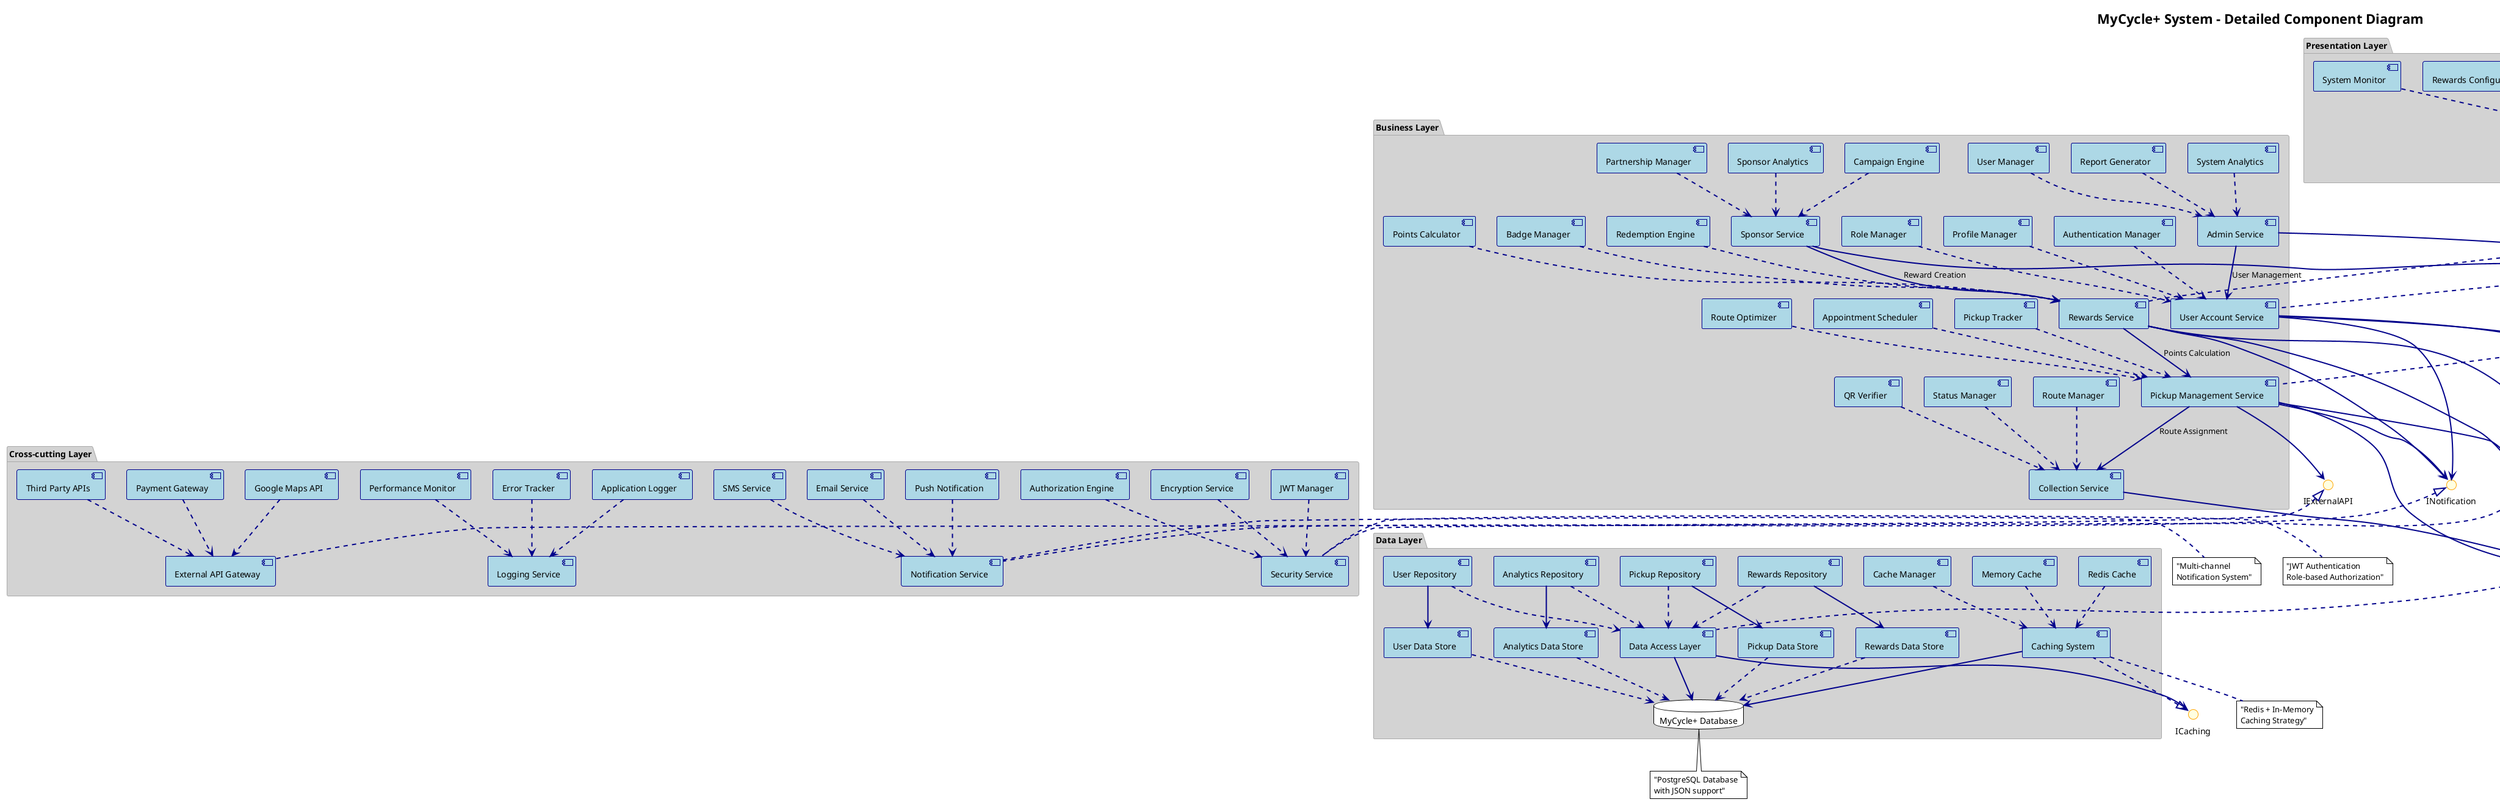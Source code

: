 @startuml MyCycle_Plus_Component_Diagram
!theme plain
title MyCycle+ System - Detailed Component Diagram

' ================================
' STYLING FOR BETTER VISIBILITY  
' ================================
skinparam component {
    BackgroundColor LightBlue
    BorderColor DarkBlue
    ArrowColor DarkBlue
}
skinparam interface {
    BackgroundColor LightYellow
    BorderColor Orange
}
skinparam package {
    BackgroundColor LightGray
    BorderColor DarkGray
}
skinparam ArrowThickness 2

' ================================
' PRESENTATION LAYER COMPONENTS
' ================================
package "Presentation Layer" {
    
    component [Donor Mobile App] as DonorApp
    component [Authentication UI] as DonorAuth
    component [Dashboard UI] as DonorDash
    component [Pickup Scheduler] as DonorPickup
    component [Rewards UI] as DonorRewards
    component [Profile Manager] as DonorProfile
    
    component [Collector Mobile App] as CollectorApp
    component [Route Viewer] as CollectorRoute
    component [Map Interface] as CollectorMap
    component [Status Updater] as CollectorStatus
    component [QR Scanner] as CollectorQR
    
    component [Admin Web Dashboard] as AdminWeb
    component [User Management Panel] as AdminUsers
    component [Analytics Dashboard] as AdminAnalytics
    component [Rewards Configuration] as AdminRewards
    component [System Monitor] as AdminMonitor
    
    component [Sponsor Partner Portal] as SponsorWeb
    component [Registration Form] as SponsorReg
    component [Campaign Manager] as SponsorCampaign
    component [Analytics Viewer] as SponsorAnalytics
}

' ================================
' BUSINESS LAYER COMPONENTS
' ================================
package "Business Layer" {
    
    component [User Account Service] as UserService
    component [Authentication Manager] as AuthManager
    component [Profile Manager] as ProfileManager
    component [Role Manager] as RoleManager
    
    component [Pickup Management Service] as PickupService
    component [Appointment Scheduler] as Scheduler
    component [Route Optimizer] as RouteOptimizer
    component [Pickup Tracker] as PickupTracker
    
    component [Collection Service] as CollectionService
    component [Route Manager] as RouteManager
    component [Status Manager] as StatusManager
    component [QR Verifier] as QRVerifier
    
    component [Rewards Service] as RewardsService
    component [Points Calculator] as PointsCalc
    component [Redemption Engine] as RedemptionEngine
    component [Badge Manager] as BadgeManager
    
    component [Admin Service] as AdminService
    component [User Manager] as UserManager
    component [System Analytics] as SystemAnalytics
    component [Report Generator] as ReportGen
    
    component [Sponsor Service] as SponsorService
    component [Partnership Manager] as PartnershipMgr
    component [Campaign Engine] as CampaignEngine
    component [Sponsor Analytics] as SponsorAnalyticsEngine
}

' ================================
' DATA LAYER COMPONENTS
' ================================
package "Data Layer" {
    
    component [Data Access Layer] as DataAccess
    component [User Repository] as UserRepo
    component [Pickup Repository] as PickupRepo
    component [Rewards Repository] as RewardsRepo
    component [Analytics Repository] as AnalyticsRepo
    
    component [Caching System] as CacheSystem
    component [Redis Cache] as RedisCache
    component [Memory Cache] as MemoryCache
    component [Cache Manager] as CacheManager
    
    database "MyCycle+ Database" as MainDB
    component [User Data Store] as UserDB
    component [Pickup Data Store] as PickupDB
    component [Rewards Data Store] as RewardsDB
    component [Analytics Data Store] as AnalyticsDB
}

' ================================
' CROSS-CUTTING COMPONENTS
' ================================
package "Cross-cutting Layer" {
    
    component [Security Service] as SecurityService
    component [JWT Manager] as JWTManager
    component [Encryption Service] as EncryptionService
    component [Authorization Engine] as AuthEngine
    
    component [Notification Service] as NotificationService
    component [Push Notification] as PushNotification
    component [Email Service] as EmailService
    component [SMS Service] as SMSService
    
    component [Logging Service] as LoggingService
    component [Application Logger] as AppLogger
    component [Error Tracker] as ErrorTracker
    component [Performance Monitor] as PerfMonitor
    
    component [External API Gateway] as APIGateway
    component [Google Maps API] as GoogleMapsAPI
    component [Payment Gateway] as PaymentGateway
    component [Third Party APIs] as ThirdPartyAPIs
}

' ================================
' INTERFACES DEFINITION
' ================================
interface "IUserManagement" as IUserMgmt
interface "IPickupManagement" as IPickupMgmt
interface "IRewardsManagement" as IRewardsMgmt
interface "INotification" as INotify
interface "ISecurity" as ISecurity
interface "IDataAccess" as IDataAccess
interface "ICaching" as ICaching
interface "IExternalAPI" as IExternalAPI

' ================================
' PRESENTATION TO BUSINESS CONNECTIONS
' ================================
DonorApp --> IUserMgmt
DonorApp --> IPickupMgmt
DonorApp --> IRewardsMgmt

CollectorApp --> IUserMgmt
CollectorApp --> IPickupMgmt

AdminWeb --> IUserMgmt
AdminWeb --> IRewardsMgmt

SponsorWeb --> IUserMgmt

' Interface implementations
UserService .up.|> IUserMgmt
PickupService .up.|> IPickupMgmt
RewardsService .up.|> IRewardsMgmt

' ================================
' BUSINESS TO DATA CONNECTIONS
' ================================
UserService --> IDataAccess
PickupService --> IDataAccess
CollectionService --> IDataAccess
RewardsService --> IDataAccess
AdminService --> IDataAccess
SponsorService --> IDataAccess

DataAccess .up.|> IDataAccess

' ================================
' CROSS-CUTTING CONNECTIONS
' ================================
UserService --> ISecurity
PickupService --> ISecurity
RewardsService --> ISecurity

SecurityService .up.|> ISecurity

UserService --> INotify
PickupService --> INotify
RewardsService --> INotify

NotificationService .up.|> INotify

DataAccess --> ICaching
CacheSystem .up.|> ICaching

PickupService --> IExternalAPI
APIGateway .up.|> IExternalAPI

' ================================
' INTERNAL COMPONENT CONNECTIONS
' ================================

' Presentation layer internal connections
DonorAuth .-> DonorApp
DonorDash .-> DonorApp
DonorPickup .-> DonorApp
DonorRewards .-> DonorApp
DonorProfile .-> DonorApp

CollectorRoute .-> CollectorApp
CollectorMap .-> CollectorApp
CollectorStatus .-> CollectorApp
CollectorQR .-> CollectorApp

AdminUsers .-> AdminWeb
AdminAnalytics .-> AdminWeb
AdminRewards .-> AdminWeb
AdminMonitor .-> AdminWeb

SponsorReg .-> SponsorWeb
SponsorCampaign .-> SponsorWeb
SponsorAnalytics .-> SponsorWeb

' Business layer internal connections
AuthManager .-> UserService
ProfileManager .-> UserService
RoleManager .-> UserService

Scheduler .-> PickupService
RouteOptimizer .-> PickupService
PickupTracker .-> PickupService

RouteManager .-> CollectionService
StatusManager .-> CollectionService
QRVerifier .-> CollectionService

PointsCalc .-> RewardsService
RedemptionEngine .-> RewardsService
BadgeManager .-> RewardsService

UserManager .-> AdminService
SystemAnalytics .-> AdminService
ReportGen .-> AdminService

PartnershipMgr .-> SponsorService
CampaignEngine .-> SponsorService
SponsorAnalyticsEngine .-> SponsorService

' Data layer internal connections
UserRepo .-> DataAccess
PickupRepo .-> DataAccess
RewardsRepo .-> DataAccess
AnalyticsRepo .-> DataAccess

RedisCache .-> CacheSystem
MemoryCache .-> CacheSystem
CacheManager .-> CacheSystem

UserDB .-> MainDB
PickupDB .-> MainDB
RewardsDB .-> MainDB
AnalyticsDB .-> MainDB

' Cross-cutting layer internal connections
JWTManager .-> SecurityService
EncryptionService .-> SecurityService
AuthEngine .-> SecurityService

PushNotification .-> NotificationService
EmailService .-> NotificationService
SMSService .-> NotificationService

AppLogger .-> LoggingService
ErrorTracker .-> LoggingService
PerfMonitor .-> LoggingService

GoogleMapsAPI .-> APIGateway
PaymentGateway .-> APIGateway
ThirdPartyAPIs .-> APIGateway

' ================================
' DATA LAYER INTERNAL CONNECTIONS
' ================================
DataAccess --> MainDB
CacheSystem --> MainDB

' Internal repository connections
UserRepo --> UserDB
PickupRepo --> PickupDB
RewardsRepo --> RewardsDB
AnalyticsRepo --> AnalyticsDB

' ================================
' BUSINESS LAYER INTERNAL CONNECTIONS
' ================================
PickupService --> CollectionService : "Route Assignment"
RewardsService --> PickupService : "Points Calculation" 
AdminService --> UserService : "User Management"
SponsorService --> RewardsService : "Reward Creation"

' ================================
' NOTES AND ANNOTATIONS
' ================================
note top of DonorApp : "React Native\nMobile Application"
note top of CollectorApp : "React Native\nCollector Application" 
note top of AdminWeb : "React Web\nAdmin Dashboard"
note top of SponsorWeb : "React Web\nSponsor Portal"

note bottom of MainDB : "PostgreSQL Database\nwith JSON support"
note bottom of CacheSystem : "Redis + In-Memory\nCaching Strategy"

note right of SecurityService : "JWT Authentication\nRole-based Authorization"
note right of NotificationService : "Multi-channel\nNotification System"

@enduml 